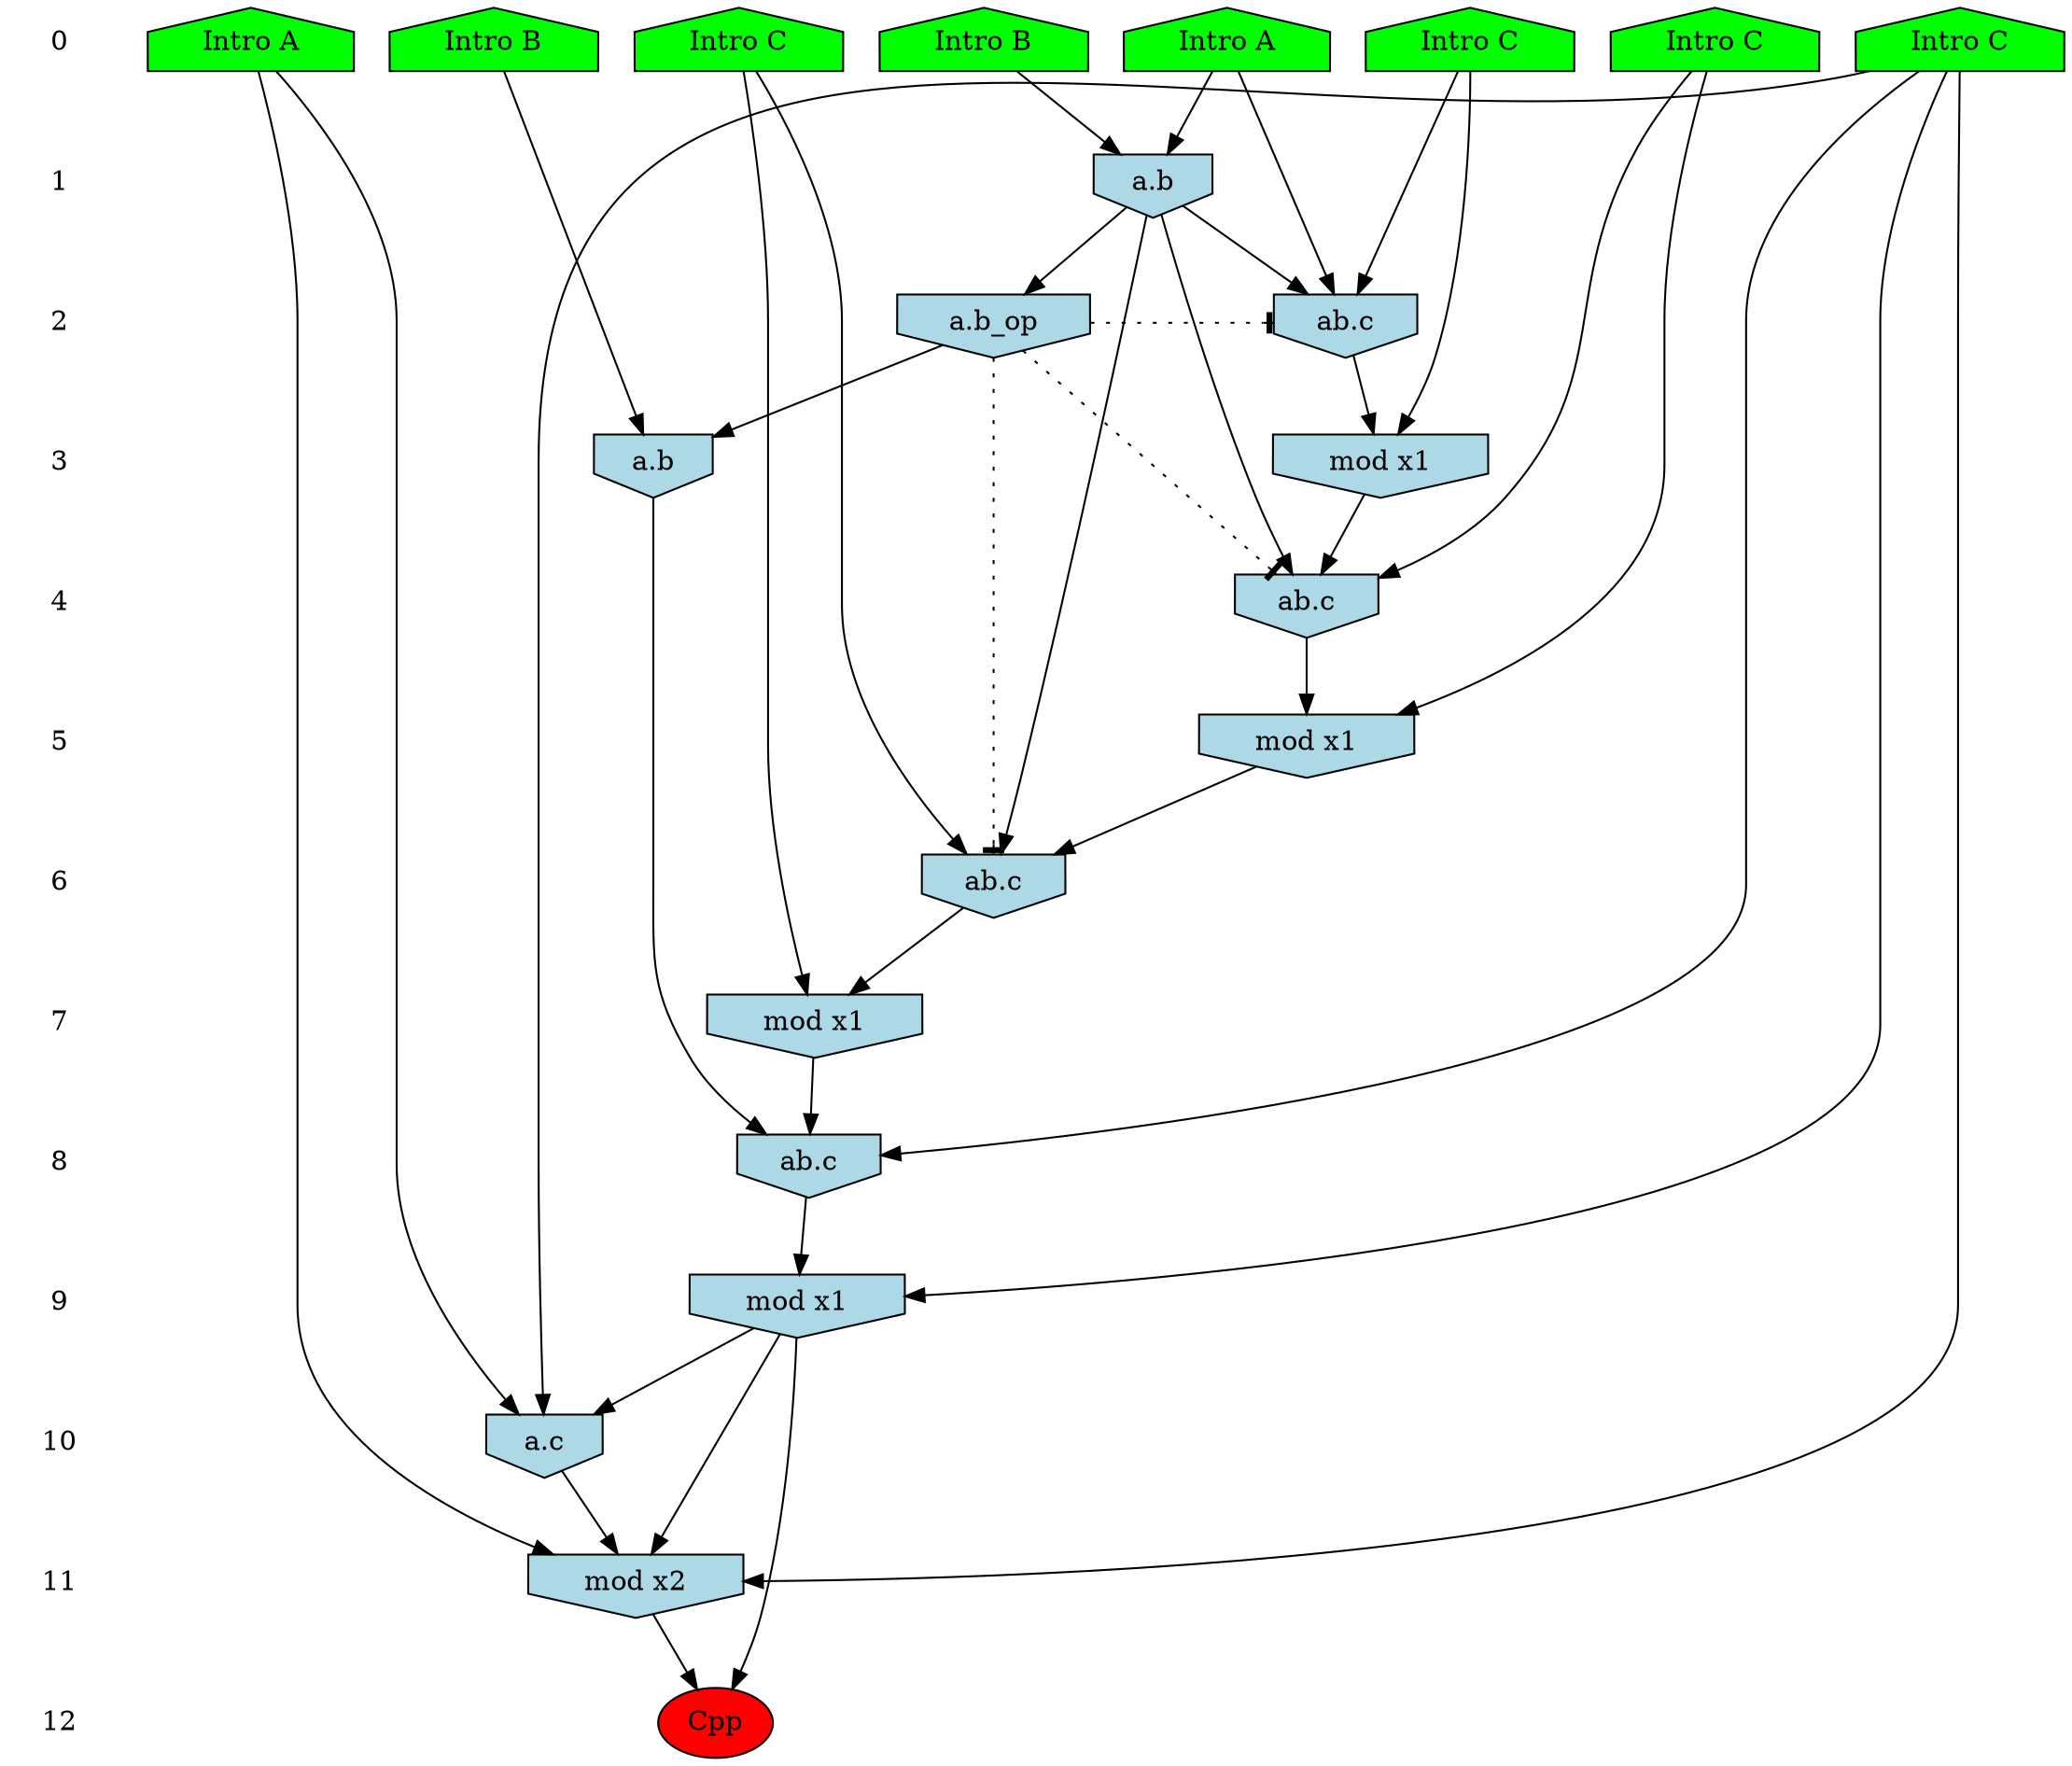 /* Compression of 1 causal flows obtained in average at 1.397052E+01 t.u */
/* Compressed causal flows were: [2221] */
digraph G{
 ranksep=.5 ; 
{ rank = same ; "0" [shape=plaintext] ; node_1 [label ="Intro A", shape=house, style=filled, fillcolor=green] ;
node_2 [label ="Intro B", shape=house, style=filled, fillcolor=green] ;
node_3 [label ="Intro B", shape=house, style=filled, fillcolor=green] ;
node_4 [label ="Intro A", shape=house, style=filled, fillcolor=green] ;
node_5 [label ="Intro C", shape=house, style=filled, fillcolor=green] ;
node_6 [label ="Intro C", shape=house, style=filled, fillcolor=green] ;
node_7 [label ="Intro C", shape=house, style=filled, fillcolor=green] ;
node_8 [label ="Intro C", shape=house, style=filled, fillcolor=green] ;
}
{ rank = same ; "1" [shape=plaintext] ; node_9 [label="a.b", shape=invhouse, style=filled, fillcolor = lightblue] ;
}
{ rank = same ; "2" [shape=plaintext] ; node_10 [label="ab.c", shape=invhouse, style=filled, fillcolor = lightblue] ;
node_15 [label="a.b_op", shape=invhouse, style=filled, fillcolor = lightblue] ;
}
{ rank = same ; "3" [shape=plaintext] ; node_11 [label="mod x1", shape=invhouse, style=filled, fillcolor = lightblue] ;
node_17 [label="a.b", shape=invhouse, style=filled, fillcolor = lightblue] ;
}
{ rank = same ; "4" [shape=plaintext] ; node_12 [label="ab.c", shape=invhouse, style=filled, fillcolor = lightblue] ;
}
{ rank = same ; "5" [shape=plaintext] ; node_13 [label="mod x1", shape=invhouse, style=filled, fillcolor = lightblue] ;
}
{ rank = same ; "6" [shape=plaintext] ; node_14 [label="ab.c", shape=invhouse, style=filled, fillcolor = lightblue] ;
}
{ rank = same ; "7" [shape=plaintext] ; node_16 [label="mod x1", shape=invhouse, style=filled, fillcolor = lightblue] ;
}
{ rank = same ; "8" [shape=plaintext] ; node_18 [label="ab.c", shape=invhouse, style=filled, fillcolor = lightblue] ;
}
{ rank = same ; "9" [shape=plaintext] ; node_19 [label="mod x1", shape=invhouse, style=filled, fillcolor = lightblue] ;
}
{ rank = same ; "10" [shape=plaintext] ; node_20 [label="a.c", shape=invhouse, style=filled, fillcolor = lightblue] ;
}
{ rank = same ; "11" [shape=plaintext] ; node_21 [label="mod x2", shape=invhouse, style=filled, fillcolor = lightblue] ;
}
{ rank = same ; "12" [shape=plaintext] ; node_22 [label ="Cpp", style=filled, fillcolor=red] ;
}
"0" -> "1" [style="invis"]; 
"1" -> "2" [style="invis"]; 
"2" -> "3" [style="invis"]; 
"3" -> "4" [style="invis"]; 
"4" -> "5" [style="invis"]; 
"5" -> "6" [style="invis"]; 
"6" -> "7" [style="invis"]; 
"7" -> "8" [style="invis"]; 
"8" -> "9" [style="invis"]; 
"9" -> "10" [style="invis"]; 
"10" -> "11" [style="invis"]; 
"11" -> "12" [style="invis"]; 
node_1 -> node_9
node_3 -> node_9
node_1 -> node_10
node_7 -> node_10
node_9 -> node_10
node_7 -> node_11
node_10 -> node_11
node_8 -> node_12
node_9 -> node_12
node_11 -> node_12
node_8 -> node_13
node_12 -> node_13
node_5 -> node_14
node_9 -> node_14
node_13 -> node_14
node_9 -> node_15
node_5 -> node_16
node_14 -> node_16
node_2 -> node_17
node_15 -> node_17
node_6 -> node_18
node_16 -> node_18
node_17 -> node_18
node_6 -> node_19
node_18 -> node_19
node_4 -> node_20
node_6 -> node_20
node_19 -> node_20
node_4 -> node_21
node_6 -> node_21
node_19 -> node_21
node_20 -> node_21
node_19 -> node_22
node_21 -> node_22
node_15 -> node_14 [style=dotted, arrowhead = tee] 
node_15 -> node_12 [style=dotted, arrowhead = tee] 
node_15 -> node_10 [style=dotted, arrowhead = tee] 
}
/*
 Dot generation time: 0.000113
*/